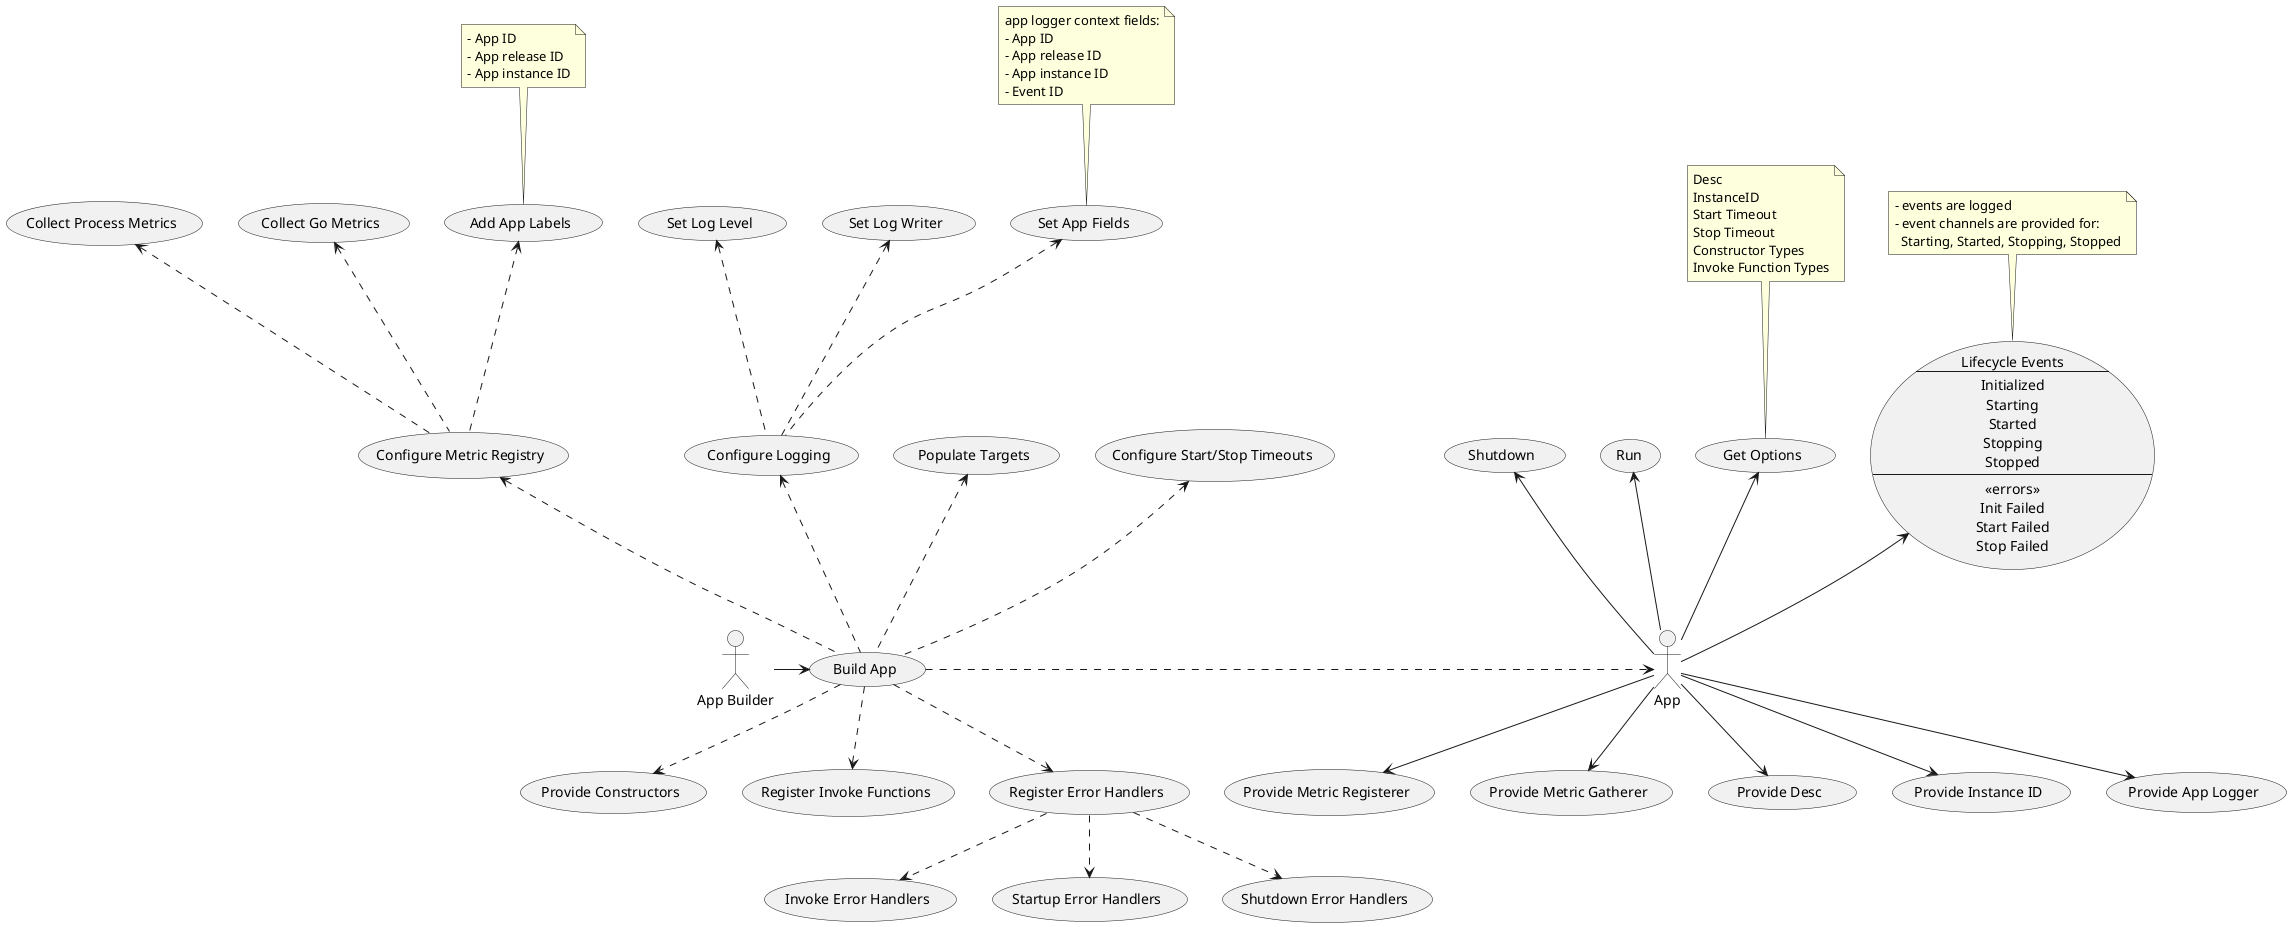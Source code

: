 @startuml
:App Builder: as Builder
actor App

(Build App) as (Build)
(Provide Constructors) as (Provide)
(Register Invoke Functions) as (Invoke)

(Register Error Handlers) as (ErrorHandlers)
(Invoke Error Handlers) as (InvokeErrorHandlers)
(Startup Error Handlers) as (StartupErrorHandlers)
(Shutdown Error Handlers) as (ShutdownErrorHandlers)

(Populate Targets) as (Populate)

(Configure Logging) as (Logging)
(Set Log Writer) as (LogWriter)
(Set Log Level) as (LogLevel)
(Set App Fields) as (LoggerAppFields)

note top
app logger context fields:
- App ID
- App release ID
- App instance ID
- Event ID
end note

(Configure Metric Registry) as (Metrics)
(Collect Go Metrics) as (GoCollector)
(Collect Process Metrics) as (ProcessCollector)
(Add App Labels) as (MetricAppLabels)

note top
- App ID
- App release ID
- App instance ID
end note

(Configure Start/Stop Timeouts) as (Timeouts)

Builder -> Build
Build ..> Provide
Build ..> Invoke
Build ..> ErrorHandlers
ErrorHandlers ..> InvokeErrorHandlers
ErrorHandlers ..> StartupErrorHandlers
ErrorHandlers ..> ShutdownErrorHandlers
Build .up.> Populate

Build .up.> Logging
Logging .up.> LogWriter
Logging .up.> LogLevel
Logging .up.> LoggerAppFields

Build .up.> Metrics
Metrics .up.> GoCollector
Metrics .up.> ProcessCollector
Metrics .up.> MetricAppLabels

Build .up.> Timeouts

Build .> App

(Provide Desc) as (Desc)
(Provide Instance ID) as (InstanceID)
(Provide App Logger) as (AppLogger)



(Provide Metric Registerer) as (MetricRegistry)
(Provide Metric Gatherer) as (MetricGatherer)

(Run)
(Shutdown)
usecase Lifecycle as "
Lifecycle Events
---
Initialized
Starting
Started
Stopping
Stopped
---
<<errors>>
Init Failed
Start Failed
Stop Failed
"

note top
- events are logged
- event channels are provided for:
  Starting, Started, Stopping, Stopped
end note

(Get Options) as (Options)

note top
Desc
InstanceID
Start Timeout
Stop Timeout
Constructor Types
Invoke Function Types
end note

App --> Desc
App --> InstanceID
App --> AppLogger
App --> MetricRegistry
App --> MetricGatherer
App -up-> Options
App -up-> Run
App -up-> Shutdown
App -up-> Lifecycle

@enduml